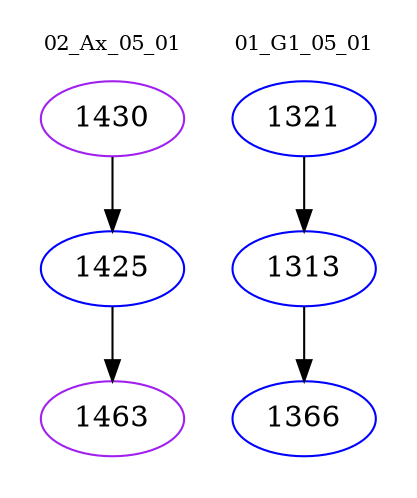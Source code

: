 digraph{
subgraph cluster_0 {
color = white
label = "02_Ax_05_01";
fontsize=10;
T0_1430 [label="1430", color="purple"]
T0_1430 -> T0_1425 [color="black"]
T0_1425 [label="1425", color="blue"]
T0_1425 -> T0_1463 [color="black"]
T0_1463 [label="1463", color="purple"]
}
subgraph cluster_1 {
color = white
label = "01_G1_05_01";
fontsize=10;
T1_1321 [label="1321", color="blue"]
T1_1321 -> T1_1313 [color="black"]
T1_1313 [label="1313", color="blue"]
T1_1313 -> T1_1366 [color="black"]
T1_1366 [label="1366", color="blue"]
}
}
